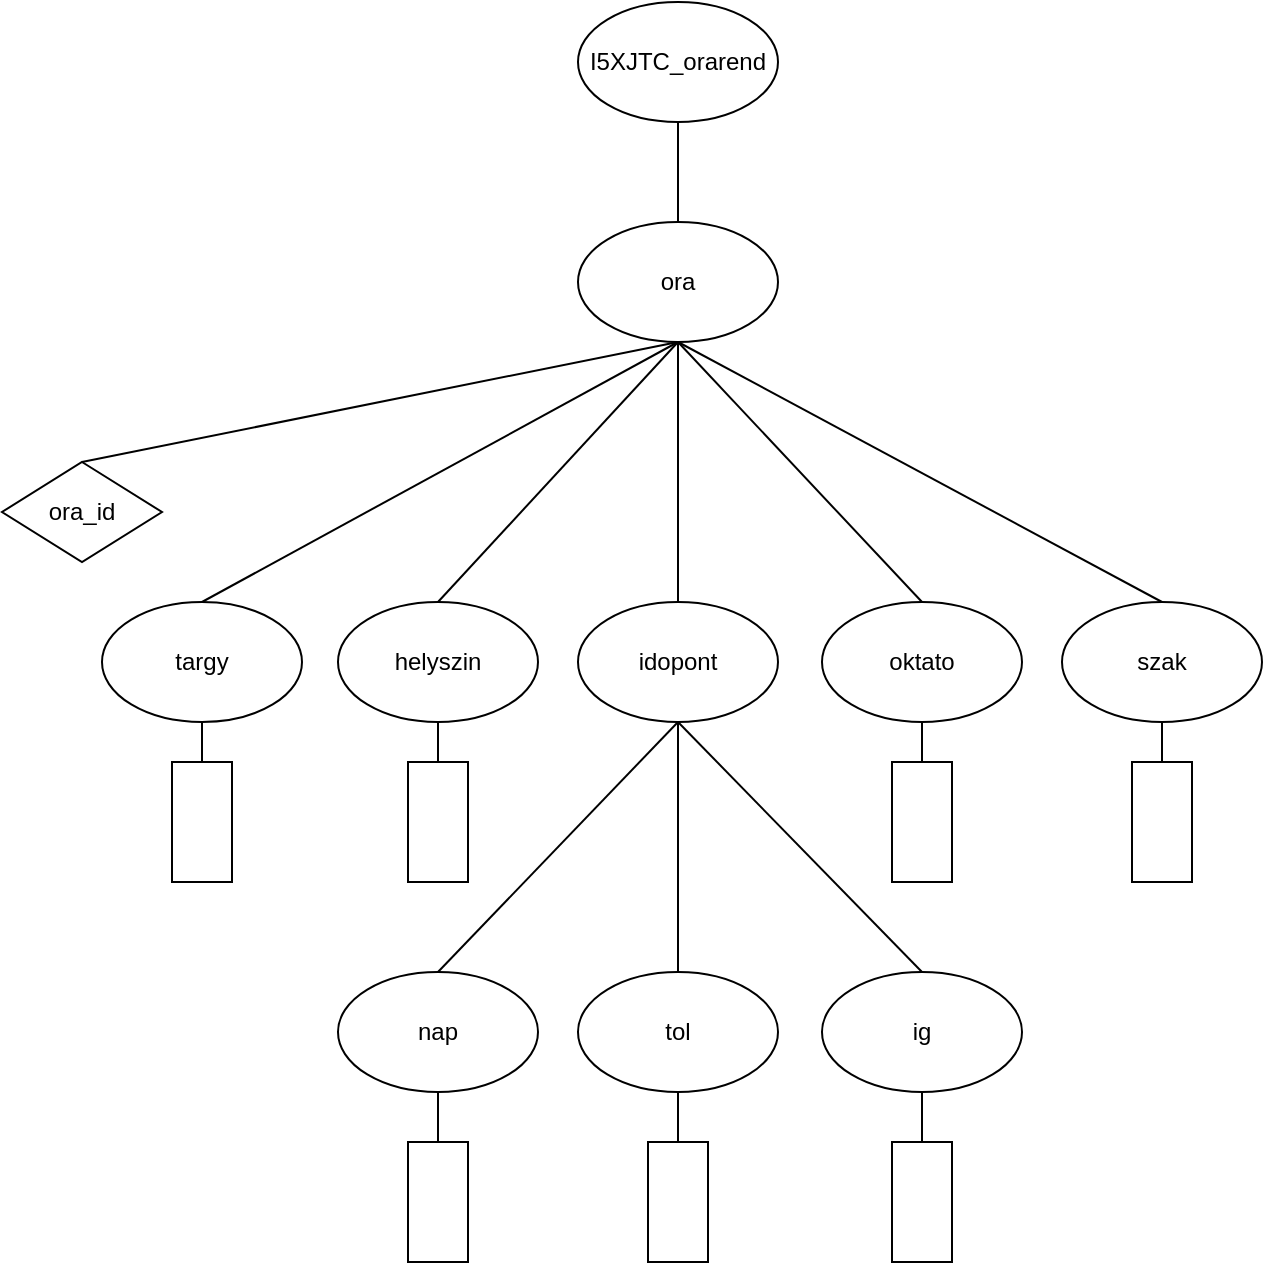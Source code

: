 <mxfile version="22.0.2" type="device">
  <diagram name="1 oldal" id="uH3k-t5EVTXZE5Odc-VX">
    <mxGraphModel dx="1434" dy="884" grid="1" gridSize="10" guides="1" tooltips="1" connect="1" arrows="1" fold="1" page="1" pageScale="1" pageWidth="827" pageHeight="1169" math="0" shadow="0">
      <root>
        <mxCell id="0" />
        <mxCell id="1" parent="0" />
        <mxCell id="cfvAuEQ3wXo9pH29EpIQ-15" value="ora" style="ellipse;whiteSpace=wrap;html=1;" parent="1" vertex="1">
          <mxGeometry x="378" y="180" width="100" height="60" as="geometry" />
        </mxCell>
        <mxCell id="cfvAuEQ3wXo9pH29EpIQ-19" value="ora_id" style="rhombus;whiteSpace=wrap;html=1;" parent="1" vertex="1">
          <mxGeometry x="90" y="300" width="80" height="50" as="geometry" />
        </mxCell>
        <mxCell id="pXl8Z-_lT7_WdHC_yuXI-1" value="I5XJTC_orarend" style="ellipse;whiteSpace=wrap;html=1;" parent="1" vertex="1">
          <mxGeometry x="378" y="70" width="100" height="60" as="geometry" />
        </mxCell>
        <mxCell id="pXl8Z-_lT7_WdHC_yuXI-2" value="helyszin" style="ellipse;whiteSpace=wrap;html=1;" parent="1" vertex="1">
          <mxGeometry x="258" y="370" width="100" height="60" as="geometry" />
        </mxCell>
        <mxCell id="pXl8Z-_lT7_WdHC_yuXI-3" value="oktato" style="ellipse;whiteSpace=wrap;html=1;" parent="1" vertex="1">
          <mxGeometry x="500" y="370" width="100" height="60" as="geometry" />
        </mxCell>
        <mxCell id="pXl8Z-_lT7_WdHC_yuXI-4" value="idopont" style="ellipse;whiteSpace=wrap;html=1;" parent="1" vertex="1">
          <mxGeometry x="378" y="370" width="100" height="60" as="geometry" />
        </mxCell>
        <mxCell id="pXl8Z-_lT7_WdHC_yuXI-5" value="szak" style="ellipse;whiteSpace=wrap;html=1;" parent="1" vertex="1">
          <mxGeometry x="620" y="370" width="100" height="60" as="geometry" />
        </mxCell>
        <mxCell id="pXl8Z-_lT7_WdHC_yuXI-6" value="targy" style="ellipse;whiteSpace=wrap;html=1;" parent="1" vertex="1">
          <mxGeometry x="140" y="370" width="100" height="60" as="geometry" />
        </mxCell>
        <mxCell id="pXl8Z-_lT7_WdHC_yuXI-8" value="nap" style="ellipse;whiteSpace=wrap;html=1;" parent="1" vertex="1">
          <mxGeometry x="258" y="555" width="100" height="60" as="geometry" />
        </mxCell>
        <mxCell id="pXl8Z-_lT7_WdHC_yuXI-9" value="tol" style="ellipse;whiteSpace=wrap;html=1;" parent="1" vertex="1">
          <mxGeometry x="378" y="555" width="100" height="60" as="geometry" />
        </mxCell>
        <mxCell id="pXl8Z-_lT7_WdHC_yuXI-10" value="ig" style="ellipse;whiteSpace=wrap;html=1;" parent="1" vertex="1">
          <mxGeometry x="500" y="555" width="100" height="60" as="geometry" />
        </mxCell>
        <mxCell id="pXl8Z-_lT7_WdHC_yuXI-11" value="" style="endArrow=none;html=1;rounded=0;entryX=0.5;entryY=1;entryDx=0;entryDy=0;exitX=0.5;exitY=0;exitDx=0;exitDy=0;" parent="1" source="pXl8Z-_lT7_WdHC_yuXI-4" target="cfvAuEQ3wXo9pH29EpIQ-15" edge="1">
          <mxGeometry width="50" height="50" relative="1" as="geometry">
            <mxPoint x="440" y="470" as="sourcePoint" />
            <mxPoint x="490" y="420" as="targetPoint" />
          </mxGeometry>
        </mxCell>
        <mxCell id="pXl8Z-_lT7_WdHC_yuXI-12" value="" style="endArrow=none;html=1;rounded=0;entryX=0.5;entryY=1;entryDx=0;entryDy=0;exitX=0.5;exitY=0;exitDx=0;exitDy=0;" parent="1" source="pXl8Z-_lT7_WdHC_yuXI-3" target="cfvAuEQ3wXo9pH29EpIQ-15" edge="1">
          <mxGeometry width="50" height="50" relative="1" as="geometry">
            <mxPoint x="440" y="470" as="sourcePoint" />
            <mxPoint x="490" y="420" as="targetPoint" />
          </mxGeometry>
        </mxCell>
        <mxCell id="pXl8Z-_lT7_WdHC_yuXI-13" value="" style="endArrow=none;html=1;rounded=0;entryX=0.5;entryY=1;entryDx=0;entryDy=0;exitX=0.5;exitY=0;exitDx=0;exitDy=0;" parent="1" source="pXl8Z-_lT7_WdHC_yuXI-2" target="cfvAuEQ3wXo9pH29EpIQ-15" edge="1">
          <mxGeometry width="50" height="50" relative="1" as="geometry">
            <mxPoint x="440" y="470" as="sourcePoint" />
            <mxPoint x="490" y="420" as="targetPoint" />
          </mxGeometry>
        </mxCell>
        <mxCell id="pXl8Z-_lT7_WdHC_yuXI-14" value="" style="endArrow=none;html=1;rounded=0;entryX=0.5;entryY=1;entryDx=0;entryDy=0;exitX=0.5;exitY=0;exitDx=0;exitDy=0;" parent="1" source="cfvAuEQ3wXo9pH29EpIQ-15" target="pXl8Z-_lT7_WdHC_yuXI-1" edge="1">
          <mxGeometry width="50" height="50" relative="1" as="geometry">
            <mxPoint x="530" y="170" as="sourcePoint" />
            <mxPoint x="490" y="420" as="targetPoint" />
          </mxGeometry>
        </mxCell>
        <mxCell id="pXl8Z-_lT7_WdHC_yuXI-15" value="" style="endArrow=none;html=1;rounded=0;entryX=0.5;entryY=0;entryDx=0;entryDy=0;exitX=0.5;exitY=1;exitDx=0;exitDy=0;" parent="1" source="pXl8Z-_lT7_WdHC_yuXI-4" target="pXl8Z-_lT7_WdHC_yuXI-10" edge="1">
          <mxGeometry width="50" height="50" relative="1" as="geometry">
            <mxPoint x="440" y="470" as="sourcePoint" />
            <mxPoint x="490" y="420" as="targetPoint" />
          </mxGeometry>
        </mxCell>
        <mxCell id="pXl8Z-_lT7_WdHC_yuXI-16" value="" style="endArrow=none;html=1;rounded=0;entryX=0.5;entryY=1;entryDx=0;entryDy=0;exitX=0.5;exitY=0;exitDx=0;exitDy=0;" parent="1" source="pXl8Z-_lT7_WdHC_yuXI-9" target="pXl8Z-_lT7_WdHC_yuXI-4" edge="1">
          <mxGeometry width="50" height="50" relative="1" as="geometry">
            <mxPoint x="440" y="470" as="sourcePoint" />
            <mxPoint x="490" y="420" as="targetPoint" />
          </mxGeometry>
        </mxCell>
        <mxCell id="pXl8Z-_lT7_WdHC_yuXI-17" value="" style="endArrow=none;html=1;rounded=0;entryX=0.5;entryY=1;entryDx=0;entryDy=0;exitX=0.5;exitY=0;exitDx=0;exitDy=0;" parent="1" source="pXl8Z-_lT7_WdHC_yuXI-8" target="pXl8Z-_lT7_WdHC_yuXI-4" edge="1">
          <mxGeometry width="50" height="50" relative="1" as="geometry">
            <mxPoint x="440" y="470" as="sourcePoint" />
            <mxPoint x="490" y="420" as="targetPoint" />
          </mxGeometry>
        </mxCell>
        <mxCell id="pXl8Z-_lT7_WdHC_yuXI-18" value="" style="endArrow=none;html=1;rounded=0;entryX=0.5;entryY=1;entryDx=0;entryDy=0;exitX=0.5;exitY=0;exitDx=0;exitDy=0;" parent="1" source="pXl8Z-_lT7_WdHC_yuXI-5" target="cfvAuEQ3wXo9pH29EpIQ-15" edge="1">
          <mxGeometry width="50" height="50" relative="1" as="geometry">
            <mxPoint x="440" y="470" as="sourcePoint" />
            <mxPoint x="490" y="420" as="targetPoint" />
          </mxGeometry>
        </mxCell>
        <mxCell id="pXl8Z-_lT7_WdHC_yuXI-19" value="" style="endArrow=none;html=1;rounded=0;entryX=0.5;entryY=1;entryDx=0;entryDy=0;exitX=0.5;exitY=0;exitDx=0;exitDy=0;" parent="1" source="pXl8Z-_lT7_WdHC_yuXI-6" target="cfvAuEQ3wXo9pH29EpIQ-15" edge="1">
          <mxGeometry width="50" height="50" relative="1" as="geometry">
            <mxPoint x="320" y="300" as="sourcePoint" />
            <mxPoint x="490" y="420" as="targetPoint" />
          </mxGeometry>
        </mxCell>
        <mxCell id="pXl8Z-_lT7_WdHC_yuXI-20" value="" style="endArrow=none;html=1;rounded=0;exitX=0.5;exitY=0;exitDx=0;exitDy=0;entryX=0.5;entryY=1;entryDx=0;entryDy=0;" parent="1" source="cfvAuEQ3wXo9pH29EpIQ-19" target="cfvAuEQ3wXo9pH29EpIQ-15" edge="1">
          <mxGeometry width="50" height="50" relative="1" as="geometry">
            <mxPoint x="440" y="470" as="sourcePoint" />
            <mxPoint x="330" y="190" as="targetPoint" />
          </mxGeometry>
        </mxCell>
        <mxCell id="Lh4vBxDJZQOIs2k84qmQ-1" value="" style="rounded=0;whiteSpace=wrap;html=1;" vertex="1" parent="1">
          <mxGeometry x="175" y="450" width="30" height="60" as="geometry" />
        </mxCell>
        <mxCell id="Lh4vBxDJZQOIs2k84qmQ-2" value="" style="rounded=0;whiteSpace=wrap;html=1;" vertex="1" parent="1">
          <mxGeometry x="293" y="450" width="30" height="60" as="geometry" />
        </mxCell>
        <mxCell id="Lh4vBxDJZQOIs2k84qmQ-3" value="" style="rounded=0;whiteSpace=wrap;html=1;" vertex="1" parent="1">
          <mxGeometry x="293" y="640" width="30" height="60" as="geometry" />
        </mxCell>
        <mxCell id="Lh4vBxDJZQOIs2k84qmQ-4" value="" style="rounded=0;whiteSpace=wrap;html=1;" vertex="1" parent="1">
          <mxGeometry x="413" y="640" width="30" height="60" as="geometry" />
        </mxCell>
        <mxCell id="Lh4vBxDJZQOIs2k84qmQ-5" value="" style="rounded=0;whiteSpace=wrap;html=1;" vertex="1" parent="1">
          <mxGeometry x="535" y="640" width="30" height="60" as="geometry" />
        </mxCell>
        <mxCell id="Lh4vBxDJZQOIs2k84qmQ-6" value="" style="rounded=0;whiteSpace=wrap;html=1;" vertex="1" parent="1">
          <mxGeometry x="535" y="450" width="30" height="60" as="geometry" />
        </mxCell>
        <mxCell id="Lh4vBxDJZQOIs2k84qmQ-7" value="" style="rounded=0;whiteSpace=wrap;html=1;" vertex="1" parent="1">
          <mxGeometry x="655" y="450" width="30" height="60" as="geometry" />
        </mxCell>
        <mxCell id="Lh4vBxDJZQOIs2k84qmQ-8" value="" style="endArrow=none;html=1;rounded=0;entryX=0.5;entryY=1;entryDx=0;entryDy=0;exitX=0.5;exitY=0;exitDx=0;exitDy=0;" edge="1" parent="1" source="Lh4vBxDJZQOIs2k84qmQ-1" target="pXl8Z-_lT7_WdHC_yuXI-6">
          <mxGeometry width="50" height="50" relative="1" as="geometry">
            <mxPoint x="400" y="480" as="sourcePoint" />
            <mxPoint x="450" y="430" as="targetPoint" />
          </mxGeometry>
        </mxCell>
        <mxCell id="Lh4vBxDJZQOIs2k84qmQ-9" value="" style="endArrow=none;html=1;rounded=0;entryX=0.5;entryY=1;entryDx=0;entryDy=0;exitX=0.5;exitY=0;exitDx=0;exitDy=0;" edge="1" parent="1" source="Lh4vBxDJZQOIs2k84qmQ-2" target="pXl8Z-_lT7_WdHC_yuXI-2">
          <mxGeometry width="50" height="50" relative="1" as="geometry">
            <mxPoint x="400" y="480" as="sourcePoint" />
            <mxPoint x="450" y="430" as="targetPoint" />
          </mxGeometry>
        </mxCell>
        <mxCell id="Lh4vBxDJZQOIs2k84qmQ-10" value="" style="endArrow=none;html=1;rounded=0;entryX=0.5;entryY=1;entryDx=0;entryDy=0;exitX=0.5;exitY=0;exitDx=0;exitDy=0;" edge="1" parent="1" source="Lh4vBxDJZQOIs2k84qmQ-6" target="pXl8Z-_lT7_WdHC_yuXI-3">
          <mxGeometry width="50" height="50" relative="1" as="geometry">
            <mxPoint x="400" y="480" as="sourcePoint" />
            <mxPoint x="450" y="430" as="targetPoint" />
          </mxGeometry>
        </mxCell>
        <mxCell id="Lh4vBxDJZQOIs2k84qmQ-11" value="" style="endArrow=none;html=1;rounded=0;entryX=0.5;entryY=1;entryDx=0;entryDy=0;exitX=0.5;exitY=0;exitDx=0;exitDy=0;" edge="1" parent="1" source="Lh4vBxDJZQOIs2k84qmQ-7" target="pXl8Z-_lT7_WdHC_yuXI-5">
          <mxGeometry width="50" height="50" relative="1" as="geometry">
            <mxPoint x="400" y="480" as="sourcePoint" />
            <mxPoint x="450" y="430" as="targetPoint" />
          </mxGeometry>
        </mxCell>
        <mxCell id="Lh4vBxDJZQOIs2k84qmQ-12" value="" style="endArrow=none;html=1;rounded=0;entryX=0.5;entryY=1;entryDx=0;entryDy=0;exitX=0.5;exitY=0;exitDx=0;exitDy=0;" edge="1" parent="1" source="Lh4vBxDJZQOIs2k84qmQ-3" target="pXl8Z-_lT7_WdHC_yuXI-8">
          <mxGeometry width="50" height="50" relative="1" as="geometry">
            <mxPoint x="400" y="480" as="sourcePoint" />
            <mxPoint x="450" y="430" as="targetPoint" />
          </mxGeometry>
        </mxCell>
        <mxCell id="Lh4vBxDJZQOIs2k84qmQ-13" value="" style="endArrow=none;html=1;rounded=0;entryX=0.5;entryY=0;entryDx=0;entryDy=0;exitX=0.5;exitY=1;exitDx=0;exitDy=0;" edge="1" parent="1" source="pXl8Z-_lT7_WdHC_yuXI-9" target="Lh4vBxDJZQOIs2k84qmQ-4">
          <mxGeometry width="50" height="50" relative="1" as="geometry">
            <mxPoint x="400" y="480" as="sourcePoint" />
            <mxPoint x="450" y="430" as="targetPoint" />
          </mxGeometry>
        </mxCell>
        <mxCell id="Lh4vBxDJZQOIs2k84qmQ-14" value="" style="endArrow=none;html=1;rounded=0;entryX=0.5;entryY=0;entryDx=0;entryDy=0;exitX=0.5;exitY=1;exitDx=0;exitDy=0;" edge="1" parent="1" source="pXl8Z-_lT7_WdHC_yuXI-10" target="Lh4vBxDJZQOIs2k84qmQ-5">
          <mxGeometry width="50" height="50" relative="1" as="geometry">
            <mxPoint x="400" y="480" as="sourcePoint" />
            <mxPoint x="450" y="430" as="targetPoint" />
          </mxGeometry>
        </mxCell>
      </root>
    </mxGraphModel>
  </diagram>
</mxfile>
